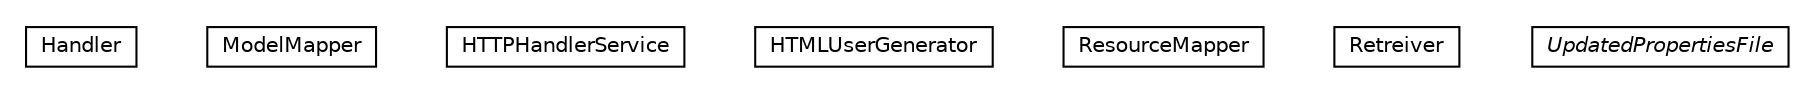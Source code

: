 #!/usr/local/bin/dot
#
# Class diagram 
# Generated by UMLGraph version R5_6-24-gf6e263 (http://www.umlgraph.org/)
#

digraph G {
	edge [fontname="Helvetica",fontsize=10,labelfontname="Helvetica",labelfontsize=10];
	node [fontname="Helvetica",fontsize=10,shape=plaintext];
	nodesep=0.25;
	ranksep=0.5;
	// org.universAAL.ui.handler.web.html.Handler
	c1201136 [label=<<table title="org.universAAL.ui.handler.web.html.Handler" border="0" cellborder="1" cellspacing="0" cellpadding="2" port="p" href="./Handler.html">
		<tr><td><table border="0" cellspacing="0" cellpadding="1">
<tr><td align="center" balign="center"> Handler </td></tr>
		</table></td></tr>
		</table>>, URL="./Handler.html", fontname="Helvetica", fontcolor="black", fontsize=10.0];
	// org.universAAL.ui.handler.web.html.ModelMapper
	c1201137 [label=<<table title="org.universAAL.ui.handler.web.html.ModelMapper" border="0" cellborder="1" cellspacing="0" cellpadding="2" port="p" href="./ModelMapper.html">
		<tr><td><table border="0" cellspacing="0" cellpadding="1">
<tr><td align="center" balign="center"> ModelMapper </td></tr>
		</table></td></tr>
		</table>>, URL="./ModelMapper.html", fontname="Helvetica", fontcolor="black", fontsize=10.0];
	// org.universAAL.ui.handler.web.html.HTTPHandlerService
	c1201138 [label=<<table title="org.universAAL.ui.handler.web.html.HTTPHandlerService" border="0" cellborder="1" cellspacing="0" cellpadding="2" port="p" href="./HTTPHandlerService.html">
		<tr><td><table border="0" cellspacing="0" cellpadding="1">
<tr><td align="center" balign="center"> HTTPHandlerService </td></tr>
		</table></td></tr>
		</table>>, URL="./HTTPHandlerService.html", fontname="Helvetica", fontcolor="black", fontsize=10.0];
	// org.universAAL.ui.handler.web.html.HTMLUserGenerator
	c1201139 [label=<<table title="org.universAAL.ui.handler.web.html.HTMLUserGenerator" border="0" cellborder="1" cellspacing="0" cellpadding="2" port="p" href="./HTMLUserGenerator.html">
		<tr><td><table border="0" cellspacing="0" cellpadding="1">
<tr><td align="center" balign="center"> HTMLUserGenerator </td></tr>
		</table></td></tr>
		</table>>, URL="./HTMLUserGenerator.html", fontname="Helvetica", fontcolor="black", fontsize=10.0];
	// org.universAAL.ui.handler.web.html.ResourceMapper
	c1201140 [label=<<table title="org.universAAL.ui.handler.web.html.ResourceMapper" border="0" cellborder="1" cellspacing="0" cellpadding="2" port="p" href="./ResourceMapper.html">
		<tr><td><table border="0" cellspacing="0" cellpadding="1">
<tr><td align="center" balign="center"> ResourceMapper </td></tr>
		</table></td></tr>
		</table>>, URL="./ResourceMapper.html", fontname="Helvetica", fontcolor="black", fontsize=10.0];
	// org.universAAL.ui.handler.web.html.ResourceMapper.Retreiver
	c1201141 [label=<<table title="org.universAAL.ui.handler.web.html.ResourceMapper.Retreiver" border="0" cellborder="1" cellspacing="0" cellpadding="2" port="p" href="./ResourceMapper.Retreiver.html">
		<tr><td><table border="0" cellspacing="0" cellpadding="1">
<tr><td align="center" balign="center"> Retreiver </td></tr>
		</table></td></tr>
		</table>>, URL="./ResourceMapper.Retreiver.html", fontname="Helvetica", fontcolor="black", fontsize=10.0];
	// org.universAAL.ui.handler.web.html.UpdatedPropertiesFile
	c1201142 [label=<<table title="org.universAAL.ui.handler.web.html.UpdatedPropertiesFile" border="0" cellborder="1" cellspacing="0" cellpadding="2" port="p" href="./UpdatedPropertiesFile.html">
		<tr><td><table border="0" cellspacing="0" cellpadding="1">
<tr><td align="center" balign="center"><font face="Helvetica-Oblique"> UpdatedPropertiesFile </font></td></tr>
		</table></td></tr>
		</table>>, URL="./UpdatedPropertiesFile.html", fontname="Helvetica", fontcolor="black", fontsize=10.0];
}

